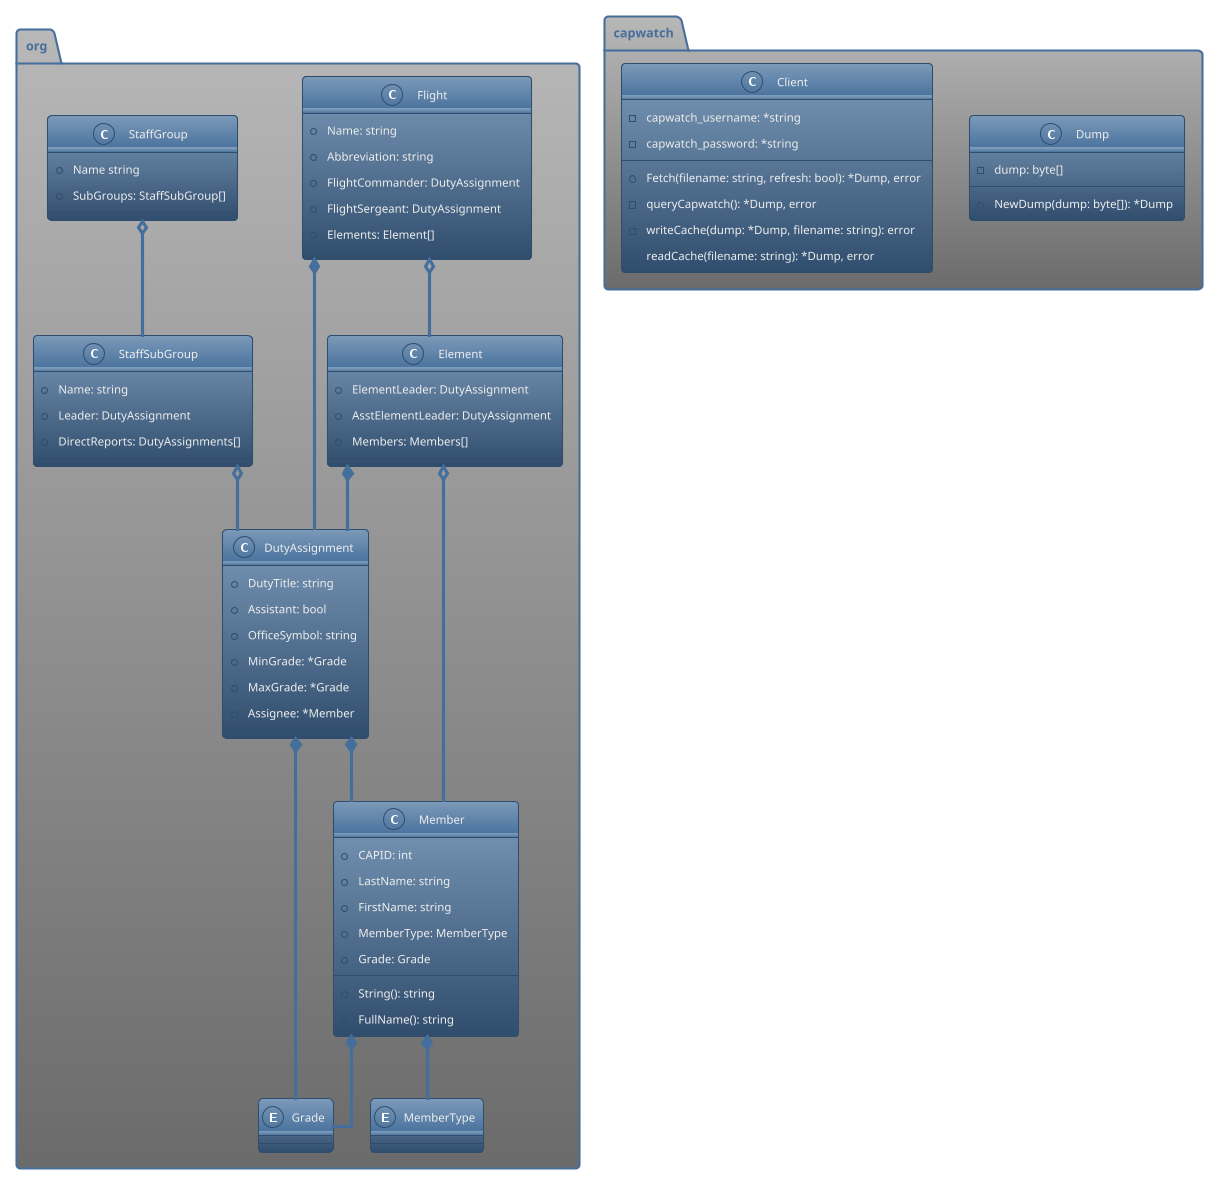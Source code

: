 @startuml
!theme spacelab
skinparam linetype ortho

/'
    Org Package

    This package is the core domain model.
'/
class org.DutyAssignment {
    +DutyTitle: string
    +Assistant: bool
    +OfficeSymbol: string
    +MinGrade: *Grade
    +MaxGrade: *Grade
    +Assignee: *Member
}

class org.Element {
    +ElementLeader: DutyAssignment
    +AsstElementLeader: DutyAssignment
    +Members: Members[]
}

class org.Flight {
    +Name: string
    +Abbreviation: string
    +FlightCommander: DutyAssignment
    +FlightSergeant: DutyAssignment
    +Elements: Element[]
}

class org.Member {
    +CAPID: int
    +LastName: string
    +FirstName: string
    +MemberType: MemberType
    +Grade: Grade
    +String(): string
    +FullName(): string
}

class org.StaffGroup {
    +Name string
    +SubGroups: StaffSubGroup[]
}

class org.StaffSubGroup {
    +Name: string
    +Leader: DutyAssignment
    +DirectReports: DutyAssignments[]
}

enum org.Grade
enum org.MemberType

org.DutyAssignment *-- org.Grade
org.DutyAssignment *-- org.Member

org.Element *-- org.DutyAssignment
org.Element o-- org.Member

org.Flight *-- org.DutyAssignment
org.Flight o-- org.Element

org.Member *-- org.MemberType
org.Member *-- org.Grade

org.StaffGroup o-- org.StaffSubGroup
org.StaffSubGroup o-- org.DutyAssignment

/'
    CAPWATCH Package

    This package is for retrieving and extracting data from CAPWATCH dumps.
'/
class capwatch.Dump {
    -dump: byte[]
    +NewDump(dump: byte[]): *Dump
}

class capwatch.Client {
    -capwatch_username: *string
    -capwatch_password: *string
    +Fetch(filename: string, refresh: bool): *Dump, error
    -queryCapwatch(): *Dump, error
    -writeCache(dump: *Dump, filename: string): error
    -readCache(filename: string): *Dump, error
}

/'
    YAML Package

    This package is for processing additional information contained in YAML
    documents (e.g. element assignments or staff groupings for the attendance logs).
'/

/'
    XLSX Package

    This package is for reading information from/writing information to the official
    flight lists document.
'/

/'
    LaTeX Package

    This package is for generating documents from domain data, e.g. barcode attendance logs
    or domain charts.
'/

@enduml